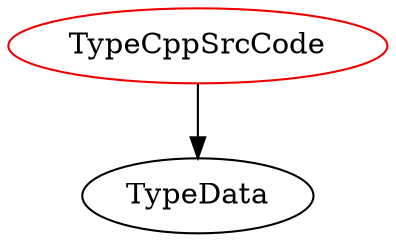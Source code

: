 digraph typecppsrccode{
TypeCppSrcCode -> TypeData;
TypeCppSrcCode	[shape=oval, color=red2, label="TypeCppSrcCode"];
}
